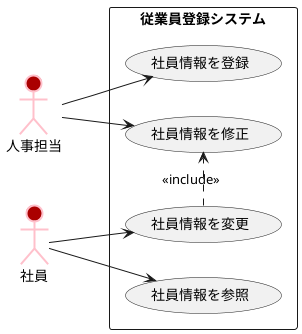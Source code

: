 @startuml ユースケース図
left to right direction
actor 社員 #AA0000;line:Pink;line.bold;
actor 人事担当 #AA0000;line:Pink;line.bold;
rectangle 従業員登録システム{
usecase 社員情報を登録
usecase 社員情報を参照
usecase 社員情報を変更
usecase 社員情報を修正
}
人事担当->社員情報を登録
人事担当-->社員情報を修正
社員-->社員情報を参照
社員-->社員情報を変更
社員情報を変更.>社員情報を修正:<<include>>
@enduml